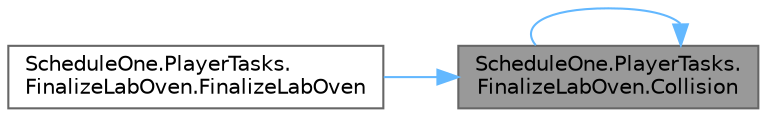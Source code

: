 digraph "ScheduleOne.PlayerTasks.FinalizeLabOven.Collision"
{
 // LATEX_PDF_SIZE
  bgcolor="transparent";
  edge [fontname=Helvetica,fontsize=10,labelfontname=Helvetica,labelfontsize=10];
  node [fontname=Helvetica,fontsize=10,shape=box,height=0.2,width=0.4];
  rankdir="RL";
  Node1 [id="Node000001",label="ScheduleOne.PlayerTasks.\lFinalizeLabOven.Collision",height=0.2,width=0.4,color="gray40", fillcolor="grey60", style="filled", fontcolor="black",tooltip=" "];
  Node1 -> Node1 [id="edge1_Node000001_Node000001",dir="back",color="steelblue1",style="solid",tooltip=" "];
  Node1 -> Node2 [id="edge2_Node000001_Node000002",dir="back",color="steelblue1",style="solid",tooltip=" "];
  Node2 [id="Node000002",label="ScheduleOne.PlayerTasks.\lFinalizeLabOven.FinalizeLabOven",height=0.2,width=0.4,color="grey40", fillcolor="white", style="filled",URL="$class_schedule_one_1_1_player_tasks_1_1_finalize_lab_oven.html#ab4995ae3e251f1380b08a1b7c31da3da",tooltip=" "];
}
